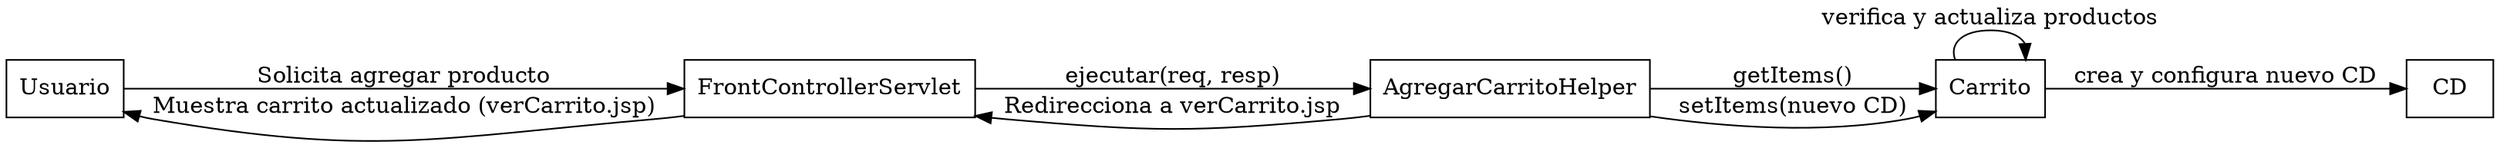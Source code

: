digraph seleccionar_producto {
    rankdir=LR;
    node [shape=record];
    Usuario -> FrontControllerServlet [label="Solicita agregar producto"];
    FrontControllerServlet -> AgregarCarritoHelper [label="ejecutar(req, resp)"];
    AgregarCarritoHelper -> Carrito [label="getItems()"];
    Carrito -> Carrito [label="verifica y actualiza productos"];
    AgregarCarritoHelper -> Carrito [label="setItems(nuevo CD)"];
    Carrito -> CD [label="crea y configura nuevo CD"];
    AgregarCarritoHelper -> FrontControllerServlet [label="Redirecciona a verCarrito.jsp"];
    FrontControllerServlet -> Usuario [label="Muestra carrito actualizado (verCarrito.jsp)"];
}
